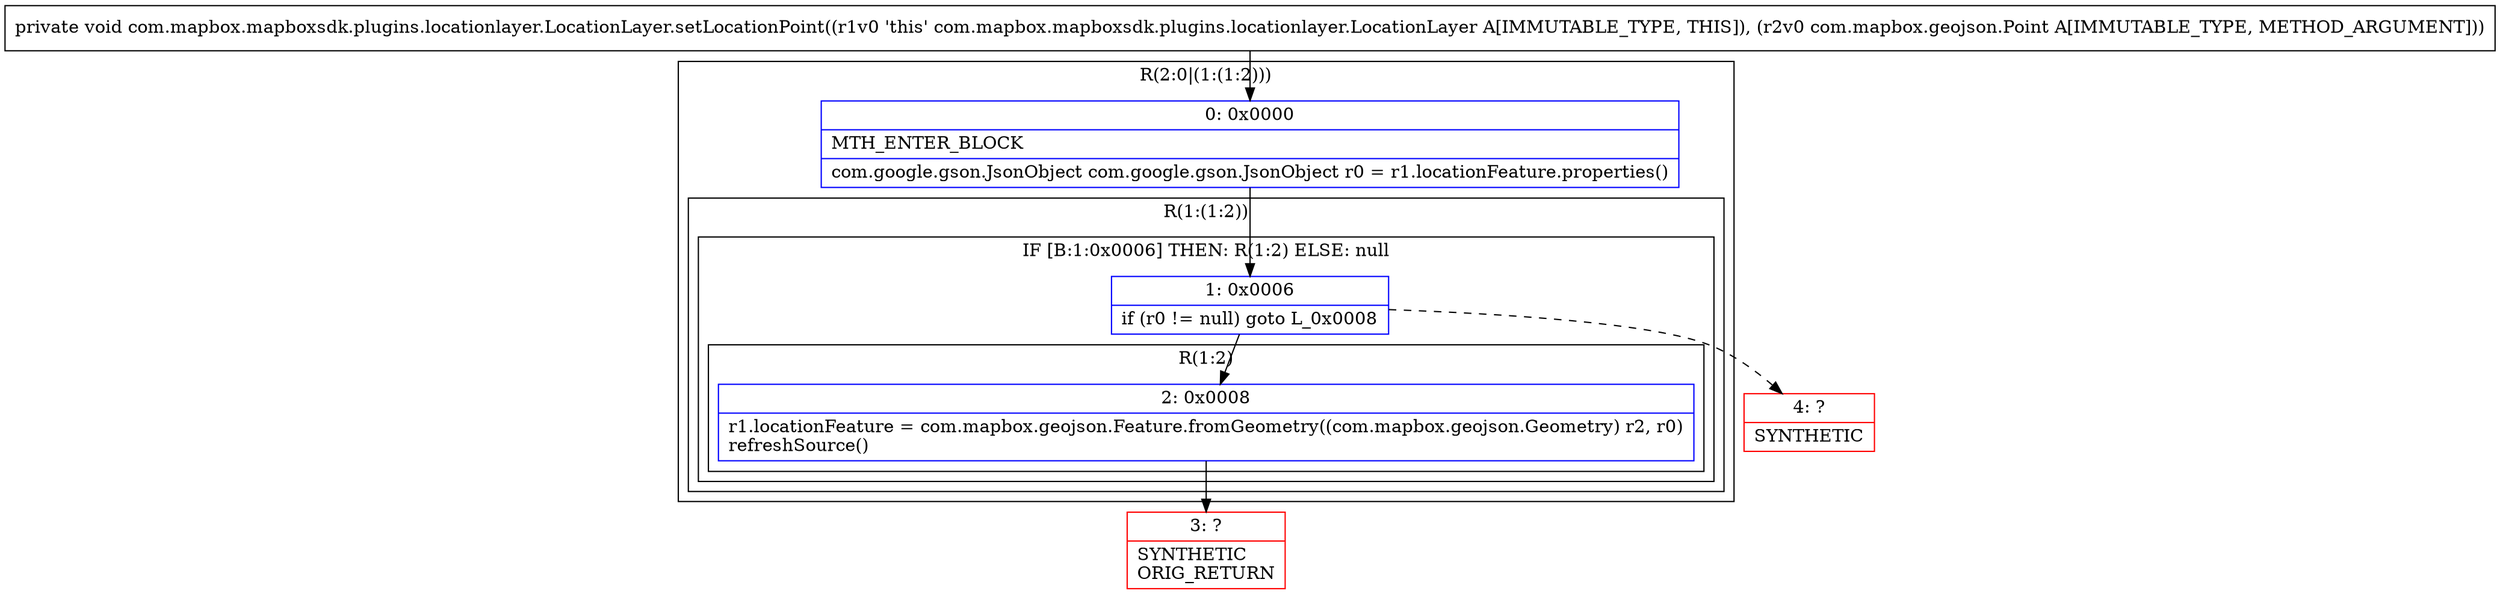digraph "CFG forcom.mapbox.mapboxsdk.plugins.locationlayer.LocationLayer.setLocationPoint(Lcom\/mapbox\/geojson\/Point;)V" {
subgraph cluster_Region_2125241370 {
label = "R(2:0|(1:(1:2)))";
node [shape=record,color=blue];
Node_0 [shape=record,label="{0\:\ 0x0000|MTH_ENTER_BLOCK\l|com.google.gson.JsonObject com.google.gson.JsonObject r0 = r1.locationFeature.properties()\l}"];
subgraph cluster_Region_1309530126 {
label = "R(1:(1:2))";
node [shape=record,color=blue];
subgraph cluster_IfRegion_1356149428 {
label = "IF [B:1:0x0006] THEN: R(1:2) ELSE: null";
node [shape=record,color=blue];
Node_1 [shape=record,label="{1\:\ 0x0006|if (r0 != null) goto L_0x0008\l}"];
subgraph cluster_Region_1048536633 {
label = "R(1:2)";
node [shape=record,color=blue];
Node_2 [shape=record,label="{2\:\ 0x0008|r1.locationFeature = com.mapbox.geojson.Feature.fromGeometry((com.mapbox.geojson.Geometry) r2, r0)\lrefreshSource()\l}"];
}
}
}
}
Node_3 [shape=record,color=red,label="{3\:\ ?|SYNTHETIC\lORIG_RETURN\l}"];
Node_4 [shape=record,color=red,label="{4\:\ ?|SYNTHETIC\l}"];
MethodNode[shape=record,label="{private void com.mapbox.mapboxsdk.plugins.locationlayer.LocationLayer.setLocationPoint((r1v0 'this' com.mapbox.mapboxsdk.plugins.locationlayer.LocationLayer A[IMMUTABLE_TYPE, THIS]), (r2v0 com.mapbox.geojson.Point A[IMMUTABLE_TYPE, METHOD_ARGUMENT])) }"];
MethodNode -> Node_0;
Node_0 -> Node_1;
Node_1 -> Node_2;
Node_1 -> Node_4[style=dashed];
Node_2 -> Node_3;
}

